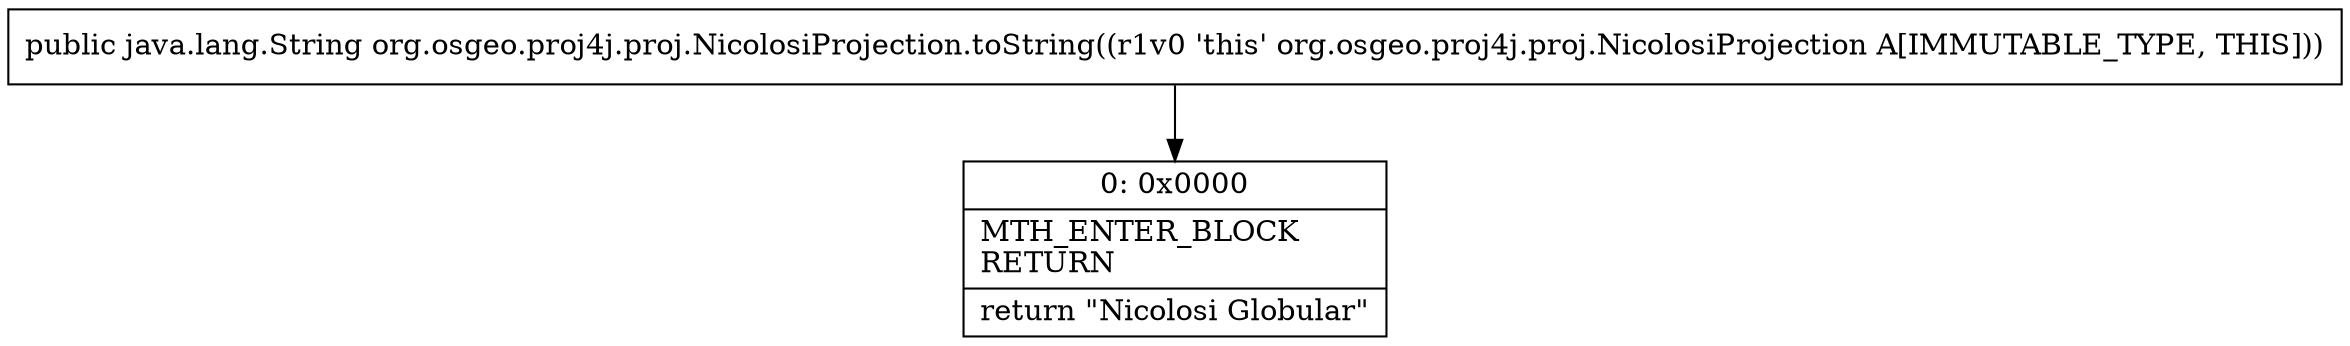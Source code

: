 digraph "CFG fororg.osgeo.proj4j.proj.NicolosiProjection.toString()Ljava\/lang\/String;" {
Node_0 [shape=record,label="{0\:\ 0x0000|MTH_ENTER_BLOCK\lRETURN\l|return \"Nicolosi Globular\"\l}"];
MethodNode[shape=record,label="{public java.lang.String org.osgeo.proj4j.proj.NicolosiProjection.toString((r1v0 'this' org.osgeo.proj4j.proj.NicolosiProjection A[IMMUTABLE_TYPE, THIS])) }"];
MethodNode -> Node_0;
}

